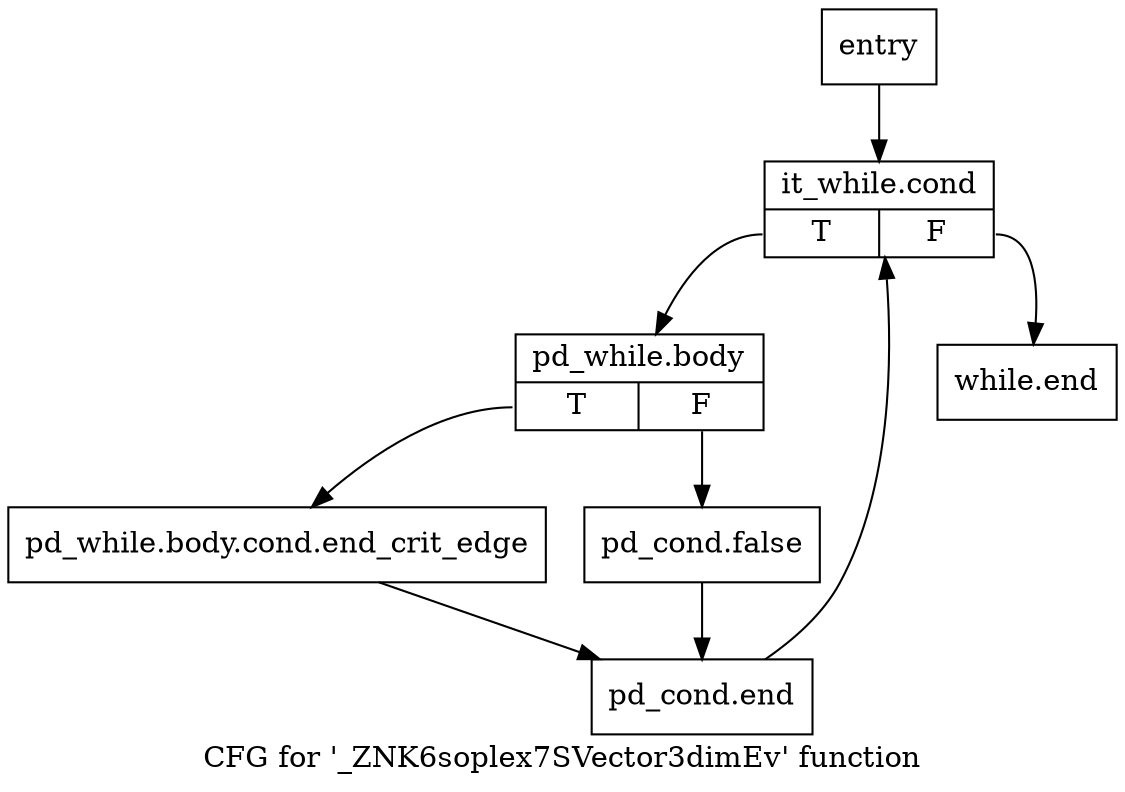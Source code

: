 digraph "CFG for '_ZNK6soplex7SVector3dimEv' function" {
	label="CFG for '_ZNK6soplex7SVector3dimEv' function";

	Node0x2b1d170 [shape=record,label="{entry}"];
	Node0x2b1d170 -> Node0x2b1d1c0;
	Node0x2b1d1c0 [shape=record,label="{it_while.cond|{<s0>T|<s1>F}}"];
	Node0x2b1d1c0:s0 -> Node0x2b1d210;
	Node0x2b1d1c0:s1 -> Node0x2b1d350;
	Node0x2b1d210 [shape=record,label="{pd_while.body|{<s0>T|<s1>F}}"];
	Node0x2b1d210:s0 -> Node0x2b1d260;
	Node0x2b1d210:s1 -> Node0x2b1d2b0;
	Node0x2b1d260 [shape=record,label="{pd_while.body.cond.end_crit_edge}"];
	Node0x2b1d260 -> Node0x2b1d300;
	Node0x2b1d2b0 [shape=record,label="{pd_cond.false}"];
	Node0x2b1d2b0 -> Node0x2b1d300;
	Node0x2b1d300 [shape=record,label="{pd_cond.end}"];
	Node0x2b1d300 -> Node0x2b1d1c0;
	Node0x2b1d350 [shape=record,label="{while.end}"];
}

